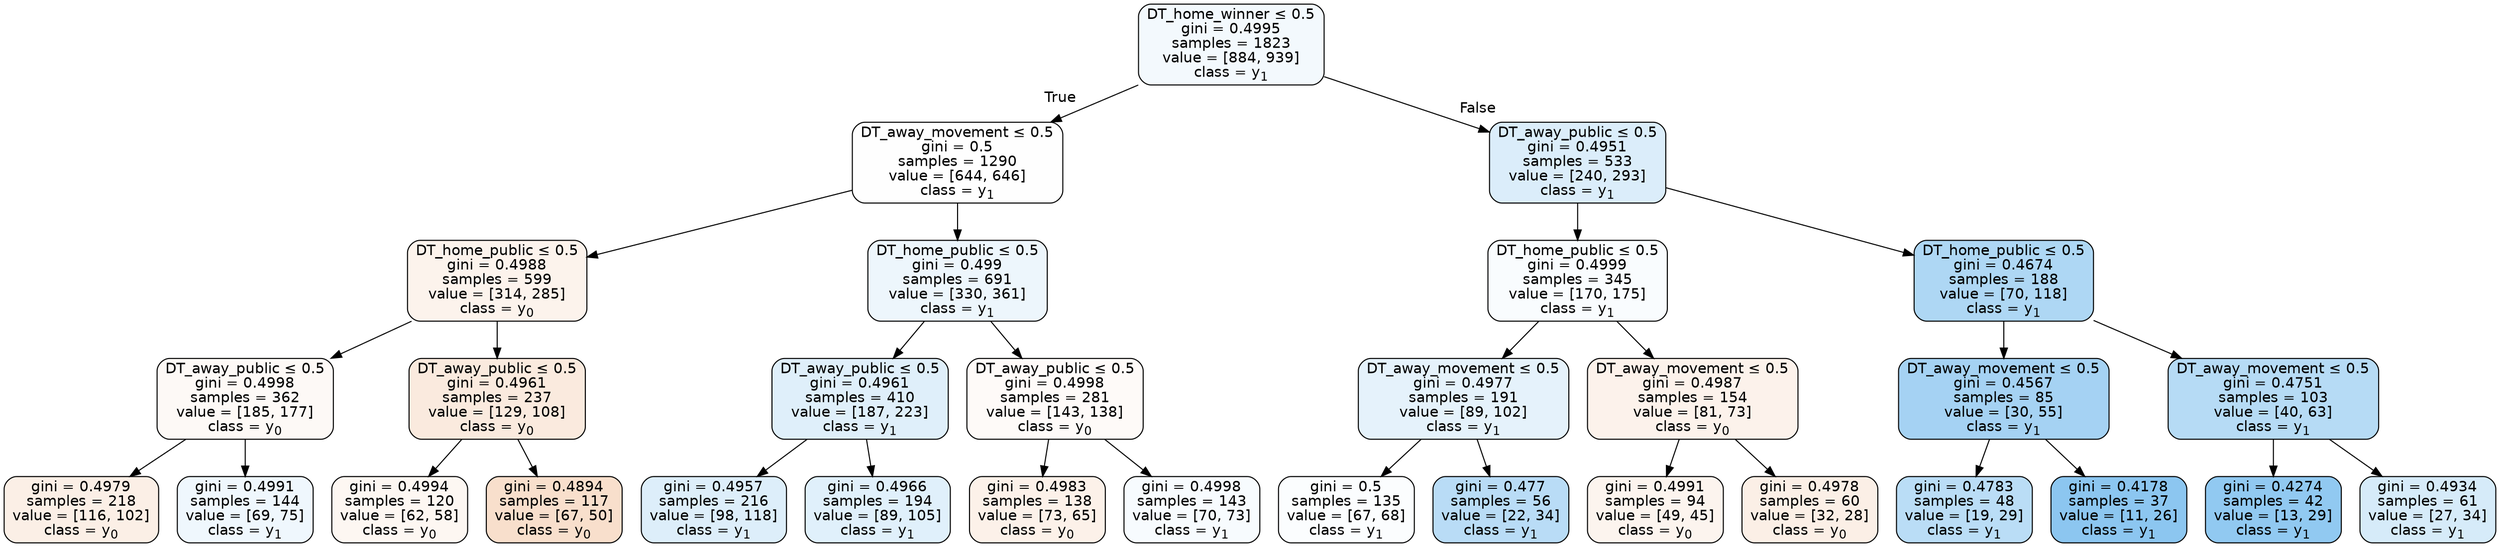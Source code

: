 digraph Tree {
node [shape=box, style="filled, rounded", color="black", fontname=helvetica] ;
edge [fontname=helvetica] ;
0 [label=<DT_home_winner &le; 0.5<br/>gini = 0.4995<br/>samples = 1823<br/>value = [884, 939]<br/>class = y<SUB>1</SUB>>, fillcolor="#399de50f"] ;
1 [label=<DT_away_movement &le; 0.5<br/>gini = 0.5<br/>samples = 1290<br/>value = [644, 646]<br/>class = y<SUB>1</SUB>>, fillcolor="#399de501"] ;
0 -> 1 [labeldistance=2.5, labelangle=45, headlabel="True"] ;
2 [label=<DT_home_public &le; 0.5<br/>gini = 0.4988<br/>samples = 599<br/>value = [314, 285]<br/>class = y<SUB>0</SUB>>, fillcolor="#e5813918"] ;
1 -> 2 ;
3 [label=<DT_away_public &le; 0.5<br/>gini = 0.4998<br/>samples = 362<br/>value = [185, 177]<br/>class = y<SUB>0</SUB>>, fillcolor="#e581390b"] ;
2 -> 3 ;
4 [label=<gini = 0.4979<br/>samples = 218<br/>value = [116, 102]<br/>class = y<SUB>0</SUB>>, fillcolor="#e581391f"] ;
3 -> 4 ;
5 [label=<gini = 0.4991<br/>samples = 144<br/>value = [69, 75]<br/>class = y<SUB>1</SUB>>, fillcolor="#399de514"] ;
3 -> 5 ;
6 [label=<DT_away_public &le; 0.5<br/>gini = 0.4961<br/>samples = 237<br/>value = [129, 108]<br/>class = y<SUB>0</SUB>>, fillcolor="#e581392a"] ;
2 -> 6 ;
7 [label=<gini = 0.4994<br/>samples = 120<br/>value = [62, 58]<br/>class = y<SUB>0</SUB>>, fillcolor="#e5813910"] ;
6 -> 7 ;
8 [label=<gini = 0.4894<br/>samples = 117<br/>value = [67, 50]<br/>class = y<SUB>0</SUB>>, fillcolor="#e5813941"] ;
6 -> 8 ;
9 [label=<DT_home_public &le; 0.5<br/>gini = 0.499<br/>samples = 691<br/>value = [330, 361]<br/>class = y<SUB>1</SUB>>, fillcolor="#399de516"] ;
1 -> 9 ;
10 [label=<DT_away_public &le; 0.5<br/>gini = 0.4961<br/>samples = 410<br/>value = [187, 223]<br/>class = y<SUB>1</SUB>>, fillcolor="#399de529"] ;
9 -> 10 ;
11 [label=<gini = 0.4957<br/>samples = 216<br/>value = [98, 118]<br/>class = y<SUB>1</SUB>>, fillcolor="#399de52b"] ;
10 -> 11 ;
12 [label=<gini = 0.4966<br/>samples = 194<br/>value = [89, 105]<br/>class = y<SUB>1</SUB>>, fillcolor="#399de527"] ;
10 -> 12 ;
13 [label=<DT_away_public &le; 0.5<br/>gini = 0.4998<br/>samples = 281<br/>value = [143, 138]<br/>class = y<SUB>0</SUB>>, fillcolor="#e5813909"] ;
9 -> 13 ;
14 [label=<gini = 0.4983<br/>samples = 138<br/>value = [73, 65]<br/>class = y<SUB>0</SUB>>, fillcolor="#e581391c"] ;
13 -> 14 ;
15 [label=<gini = 0.4998<br/>samples = 143<br/>value = [70, 73]<br/>class = y<SUB>1</SUB>>, fillcolor="#399de50a"] ;
13 -> 15 ;
16 [label=<DT_away_public &le; 0.5<br/>gini = 0.4951<br/>samples = 533<br/>value = [240, 293]<br/>class = y<SUB>1</SUB>>, fillcolor="#399de52e"] ;
0 -> 16 [labeldistance=2.5, labelangle=-45, headlabel="False"] ;
17 [label=<DT_home_public &le; 0.5<br/>gini = 0.4999<br/>samples = 345<br/>value = [170, 175]<br/>class = y<SUB>1</SUB>>, fillcolor="#399de507"] ;
16 -> 17 ;
18 [label=<DT_away_movement &le; 0.5<br/>gini = 0.4977<br/>samples = 191<br/>value = [89, 102]<br/>class = y<SUB>1</SUB>>, fillcolor="#399de521"] ;
17 -> 18 ;
19 [label=<gini = 0.5<br/>samples = 135<br/>value = [67, 68]<br/>class = y<SUB>1</SUB>>, fillcolor="#399de504"] ;
18 -> 19 ;
20 [label=<gini = 0.477<br/>samples = 56<br/>value = [22, 34]<br/>class = y<SUB>1</SUB>>, fillcolor="#399de55a"] ;
18 -> 20 ;
21 [label=<DT_away_movement &le; 0.5<br/>gini = 0.4987<br/>samples = 154<br/>value = [81, 73]<br/>class = y<SUB>0</SUB>>, fillcolor="#e5813919"] ;
17 -> 21 ;
22 [label=<gini = 0.4991<br/>samples = 94<br/>value = [49, 45]<br/>class = y<SUB>0</SUB>>, fillcolor="#e5813915"] ;
21 -> 22 ;
23 [label=<gini = 0.4978<br/>samples = 60<br/>value = [32, 28]<br/>class = y<SUB>0</SUB>>, fillcolor="#e5813920"] ;
21 -> 23 ;
24 [label=<DT_home_public &le; 0.5<br/>gini = 0.4674<br/>samples = 188<br/>value = [70, 118]<br/>class = y<SUB>1</SUB>>, fillcolor="#399de568"] ;
16 -> 24 ;
25 [label=<DT_away_movement &le; 0.5<br/>gini = 0.4567<br/>samples = 85<br/>value = [30, 55]<br/>class = y<SUB>1</SUB>>, fillcolor="#399de574"] ;
24 -> 25 ;
26 [label=<gini = 0.4783<br/>samples = 48<br/>value = [19, 29]<br/>class = y<SUB>1</SUB>>, fillcolor="#399de558"] ;
25 -> 26 ;
27 [label=<gini = 0.4178<br/>samples = 37<br/>value = [11, 26]<br/>class = y<SUB>1</SUB>>, fillcolor="#399de593"] ;
25 -> 27 ;
28 [label=<DT_away_movement &le; 0.5<br/>gini = 0.4751<br/>samples = 103<br/>value = [40, 63]<br/>class = y<SUB>1</SUB>>, fillcolor="#399de55d"] ;
24 -> 28 ;
29 [label=<gini = 0.4274<br/>samples = 42<br/>value = [13, 29]<br/>class = y<SUB>1</SUB>>, fillcolor="#399de58d"] ;
28 -> 29 ;
30 [label=<gini = 0.4934<br/>samples = 61<br/>value = [27, 34]<br/>class = y<SUB>1</SUB>>, fillcolor="#399de534"] ;
28 -> 30 ;
}